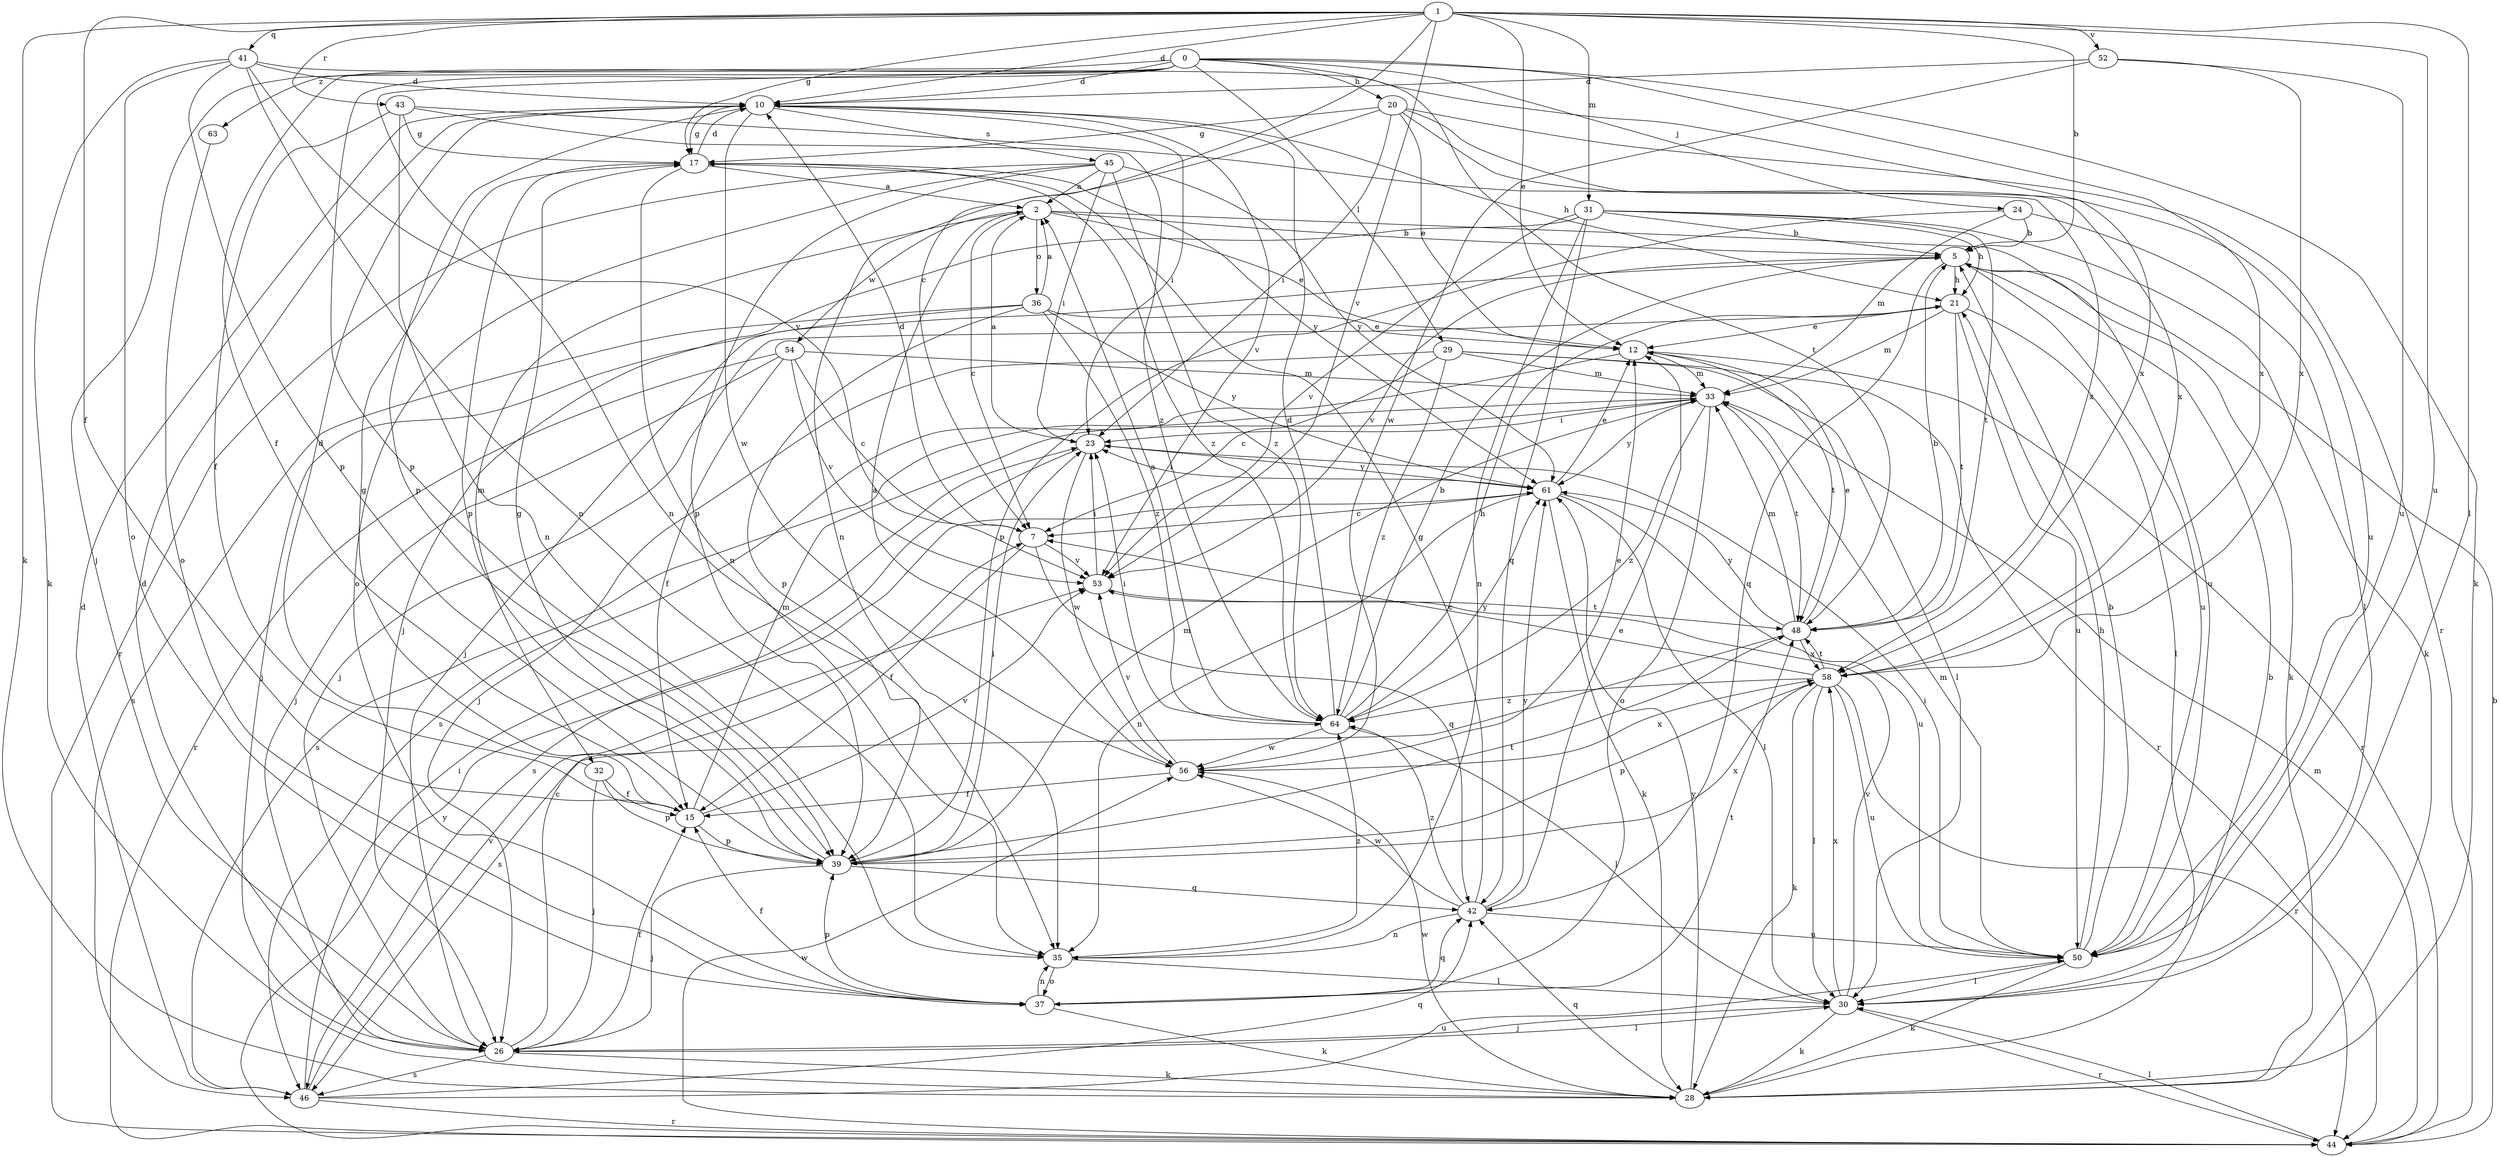 strict digraph  {
0;
1;
2;
5;
7;
10;
12;
15;
17;
20;
21;
23;
24;
26;
28;
29;
30;
31;
32;
33;
35;
36;
37;
39;
41;
42;
43;
44;
45;
46;
48;
50;
52;
53;
54;
56;
58;
61;
63;
64;
0 -> 10  [label=d];
0 -> 15  [label=f];
0 -> 20  [label=h];
0 -> 24  [label=j];
0 -> 26  [label=j];
0 -> 28  [label=k];
0 -> 29  [label=l];
0 -> 35  [label=n];
0 -> 39  [label=p];
0 -> 48  [label=t];
0 -> 58  [label=x];
0 -> 63  [label=z];
1 -> 5  [label=b];
1 -> 7  [label=c];
1 -> 10  [label=d];
1 -> 12  [label=e];
1 -> 15  [label=f];
1 -> 17  [label=g];
1 -> 28  [label=k];
1 -> 30  [label=l];
1 -> 31  [label=m];
1 -> 41  [label=q];
1 -> 43  [label=r];
1 -> 50  [label=u];
1 -> 52  [label=v];
1 -> 53  [label=v];
2 -> 5  [label=b];
2 -> 7  [label=c];
2 -> 12  [label=e];
2 -> 32  [label=m];
2 -> 36  [label=o];
2 -> 50  [label=u];
2 -> 54  [label=w];
5 -> 21  [label=h];
5 -> 26  [label=j];
5 -> 28  [label=k];
5 -> 42  [label=q];
5 -> 50  [label=u];
5 -> 53  [label=v];
7 -> 10  [label=d];
7 -> 15  [label=f];
7 -> 42  [label=q];
7 -> 53  [label=v];
10 -> 17  [label=g];
10 -> 21  [label=h];
10 -> 23  [label=i];
10 -> 39  [label=p];
10 -> 45  [label=s];
10 -> 53  [label=v];
10 -> 56  [label=w];
12 -> 33  [label=m];
12 -> 44  [label=r];
12 -> 46  [label=s];
12 -> 48  [label=t];
15 -> 17  [label=g];
15 -> 33  [label=m];
15 -> 39  [label=p];
15 -> 53  [label=v];
17 -> 2  [label=a];
17 -> 10  [label=d];
17 -> 35  [label=n];
17 -> 39  [label=p];
17 -> 61  [label=y];
17 -> 64  [label=z];
20 -> 12  [label=e];
20 -> 17  [label=g];
20 -> 23  [label=i];
20 -> 35  [label=n];
20 -> 44  [label=r];
20 -> 50  [label=u];
20 -> 58  [label=x];
21 -> 12  [label=e];
21 -> 26  [label=j];
21 -> 30  [label=l];
21 -> 33  [label=m];
21 -> 48  [label=t];
21 -> 50  [label=u];
23 -> 2  [label=a];
23 -> 46  [label=s];
23 -> 56  [label=w];
23 -> 61  [label=y];
24 -> 5  [label=b];
24 -> 30  [label=l];
24 -> 33  [label=m];
24 -> 39  [label=p];
26 -> 7  [label=c];
26 -> 10  [label=d];
26 -> 15  [label=f];
26 -> 28  [label=k];
26 -> 30  [label=l];
26 -> 46  [label=s];
28 -> 5  [label=b];
28 -> 42  [label=q];
28 -> 56  [label=w];
28 -> 61  [label=y];
29 -> 7  [label=c];
29 -> 26  [label=j];
29 -> 30  [label=l];
29 -> 33  [label=m];
29 -> 44  [label=r];
29 -> 64  [label=z];
30 -> 26  [label=j];
30 -> 28  [label=k];
30 -> 44  [label=r];
30 -> 53  [label=v];
30 -> 58  [label=x];
31 -> 5  [label=b];
31 -> 21  [label=h];
31 -> 26  [label=j];
31 -> 28  [label=k];
31 -> 35  [label=n];
31 -> 42  [label=q];
31 -> 48  [label=t];
31 -> 53  [label=v];
32 -> 10  [label=d];
32 -> 15  [label=f];
32 -> 26  [label=j];
32 -> 39  [label=p];
33 -> 23  [label=i];
33 -> 37  [label=o];
33 -> 46  [label=s];
33 -> 48  [label=t];
33 -> 61  [label=y];
33 -> 64  [label=z];
35 -> 30  [label=l];
35 -> 37  [label=o];
35 -> 64  [label=z];
36 -> 2  [label=a];
36 -> 12  [label=e];
36 -> 26  [label=j];
36 -> 39  [label=p];
36 -> 46  [label=s];
36 -> 61  [label=y];
36 -> 64  [label=z];
37 -> 15  [label=f];
37 -> 28  [label=k];
37 -> 35  [label=n];
37 -> 39  [label=p];
37 -> 42  [label=q];
37 -> 48  [label=t];
39 -> 17  [label=g];
39 -> 23  [label=i];
39 -> 26  [label=j];
39 -> 33  [label=m];
39 -> 42  [label=q];
39 -> 48  [label=t];
39 -> 58  [label=x];
41 -> 10  [label=d];
41 -> 28  [label=k];
41 -> 35  [label=n];
41 -> 37  [label=o];
41 -> 39  [label=p];
41 -> 53  [label=v];
41 -> 58  [label=x];
42 -> 12  [label=e];
42 -> 17  [label=g];
42 -> 35  [label=n];
42 -> 50  [label=u];
42 -> 56  [label=w];
42 -> 61  [label=y];
42 -> 64  [label=z];
43 -> 15  [label=f];
43 -> 17  [label=g];
43 -> 35  [label=n];
43 -> 58  [label=x];
43 -> 64  [label=z];
44 -> 5  [label=b];
44 -> 30  [label=l];
44 -> 33  [label=m];
44 -> 56  [label=w];
44 -> 61  [label=y];
45 -> 2  [label=a];
45 -> 23  [label=i];
45 -> 37  [label=o];
45 -> 39  [label=p];
45 -> 44  [label=r];
45 -> 61  [label=y];
45 -> 64  [label=z];
46 -> 10  [label=d];
46 -> 23  [label=i];
46 -> 42  [label=q];
46 -> 44  [label=r];
46 -> 50  [label=u];
46 -> 53  [label=v];
48 -> 5  [label=b];
48 -> 12  [label=e];
48 -> 33  [label=m];
48 -> 46  [label=s];
48 -> 58  [label=x];
48 -> 61  [label=y];
50 -> 5  [label=b];
50 -> 21  [label=h];
50 -> 23  [label=i];
50 -> 28  [label=k];
50 -> 30  [label=l];
50 -> 33  [label=m];
52 -> 10  [label=d];
52 -> 50  [label=u];
52 -> 56  [label=w];
52 -> 58  [label=x];
53 -> 23  [label=i];
53 -> 48  [label=t];
54 -> 7  [label=c];
54 -> 15  [label=f];
54 -> 26  [label=j];
54 -> 33  [label=m];
54 -> 44  [label=r];
54 -> 53  [label=v];
56 -> 2  [label=a];
56 -> 12  [label=e];
56 -> 15  [label=f];
56 -> 53  [label=v];
56 -> 58  [label=x];
58 -> 7  [label=c];
58 -> 28  [label=k];
58 -> 30  [label=l];
58 -> 39  [label=p];
58 -> 44  [label=r];
58 -> 48  [label=t];
58 -> 50  [label=u];
58 -> 64  [label=z];
61 -> 7  [label=c];
61 -> 12  [label=e];
61 -> 23  [label=i];
61 -> 28  [label=k];
61 -> 30  [label=l];
61 -> 35  [label=n];
61 -> 50  [label=u];
63 -> 37  [label=o];
64 -> 2  [label=a];
64 -> 5  [label=b];
64 -> 10  [label=d];
64 -> 21  [label=h];
64 -> 23  [label=i];
64 -> 30  [label=l];
64 -> 56  [label=w];
64 -> 61  [label=y];
}
